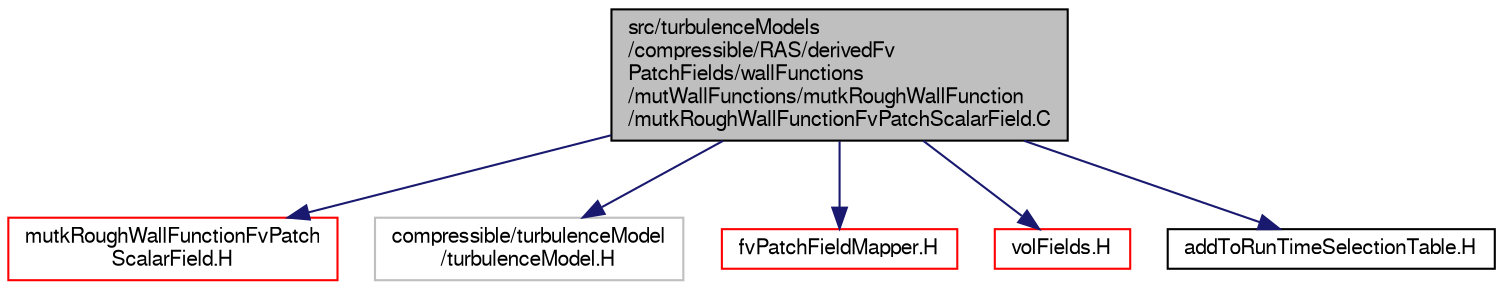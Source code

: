 digraph "src/turbulenceModels/compressible/RAS/derivedFvPatchFields/wallFunctions/mutWallFunctions/mutkRoughWallFunction/mutkRoughWallFunctionFvPatchScalarField.C"
{
  bgcolor="transparent";
  edge [fontname="FreeSans",fontsize="10",labelfontname="FreeSans",labelfontsize="10"];
  node [fontname="FreeSans",fontsize="10",shape=record];
  Node0 [label="src/turbulenceModels\l/compressible/RAS/derivedFv\lPatchFields/wallFunctions\l/mutWallFunctions/mutkRoughWallFunction\l/mutkRoughWallFunctionFvPatchScalarField.C",height=0.2,width=0.4,color="black", fillcolor="grey75", style="filled", fontcolor="black"];
  Node0 -> Node1 [color="midnightblue",fontsize="10",style="solid",fontname="FreeSans"];
  Node1 [label="mutkRoughWallFunctionFvPatch\lScalarField.H",height=0.2,width=0.4,color="red",URL="$a17204.html"];
  Node0 -> Node192 [color="midnightblue",fontsize="10",style="solid",fontname="FreeSans"];
  Node192 [label="compressible/turbulenceModel\l/turbulenceModel.H",height=0.2,width=0.4,color="grey75"];
  Node0 -> Node193 [color="midnightblue",fontsize="10",style="solid",fontname="FreeSans"];
  Node193 [label="fvPatchFieldMapper.H",height=0.2,width=0.4,color="red",URL="$a02468.html"];
  Node0 -> Node194 [color="midnightblue",fontsize="10",style="solid",fontname="FreeSans"];
  Node194 [label="volFields.H",height=0.2,width=0.4,color="red",URL="$a02750.html"];
  Node0 -> Node307 [color="midnightblue",fontsize="10",style="solid",fontname="FreeSans"];
  Node307 [label="addToRunTimeSelectionTable.H",height=0.2,width=0.4,color="black",URL="$a09263.html",tooltip="Macros for easy insertion into run-time selection tables. "];
}
